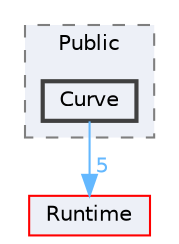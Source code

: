 digraph "Curve"
{
 // INTERACTIVE_SVG=YES
 // LATEX_PDF_SIZE
  bgcolor="transparent";
  edge [fontname=Helvetica,fontsize=10,labelfontname=Helvetica,labelfontsize=10];
  node [fontname=Helvetica,fontsize=10,shape=box,height=0.2,width=0.4];
  compound=true
  subgraph clusterdir_b292c9cb1941632744dc846fb5d428f7 {
    graph [ bgcolor="#edf0f7", pencolor="grey50", label="Public", fontname=Helvetica,fontsize=10 style="filled,dashed", URL="dir_b292c9cb1941632744dc846fb5d428f7.html",tooltip=""]
  dir_f4399c50fb82be8092aa496906568311 [label="Curve", fillcolor="#edf0f7", color="grey25", style="filled,bold", URL="dir_f4399c50fb82be8092aa496906568311.html",tooltip=""];
  }
  dir_7536b172fbd480bfd146a1b1acd6856b [label="Runtime", fillcolor="#edf0f7", color="red", style="filled", URL="dir_7536b172fbd480bfd146a1b1acd6856b.html",tooltip=""];
  dir_f4399c50fb82be8092aa496906568311->dir_7536b172fbd480bfd146a1b1acd6856b [headlabel="5", labeldistance=1.5 headhref="dir_000271_000984.html" href="dir_000271_000984.html" color="steelblue1" fontcolor="steelblue1"];
}
